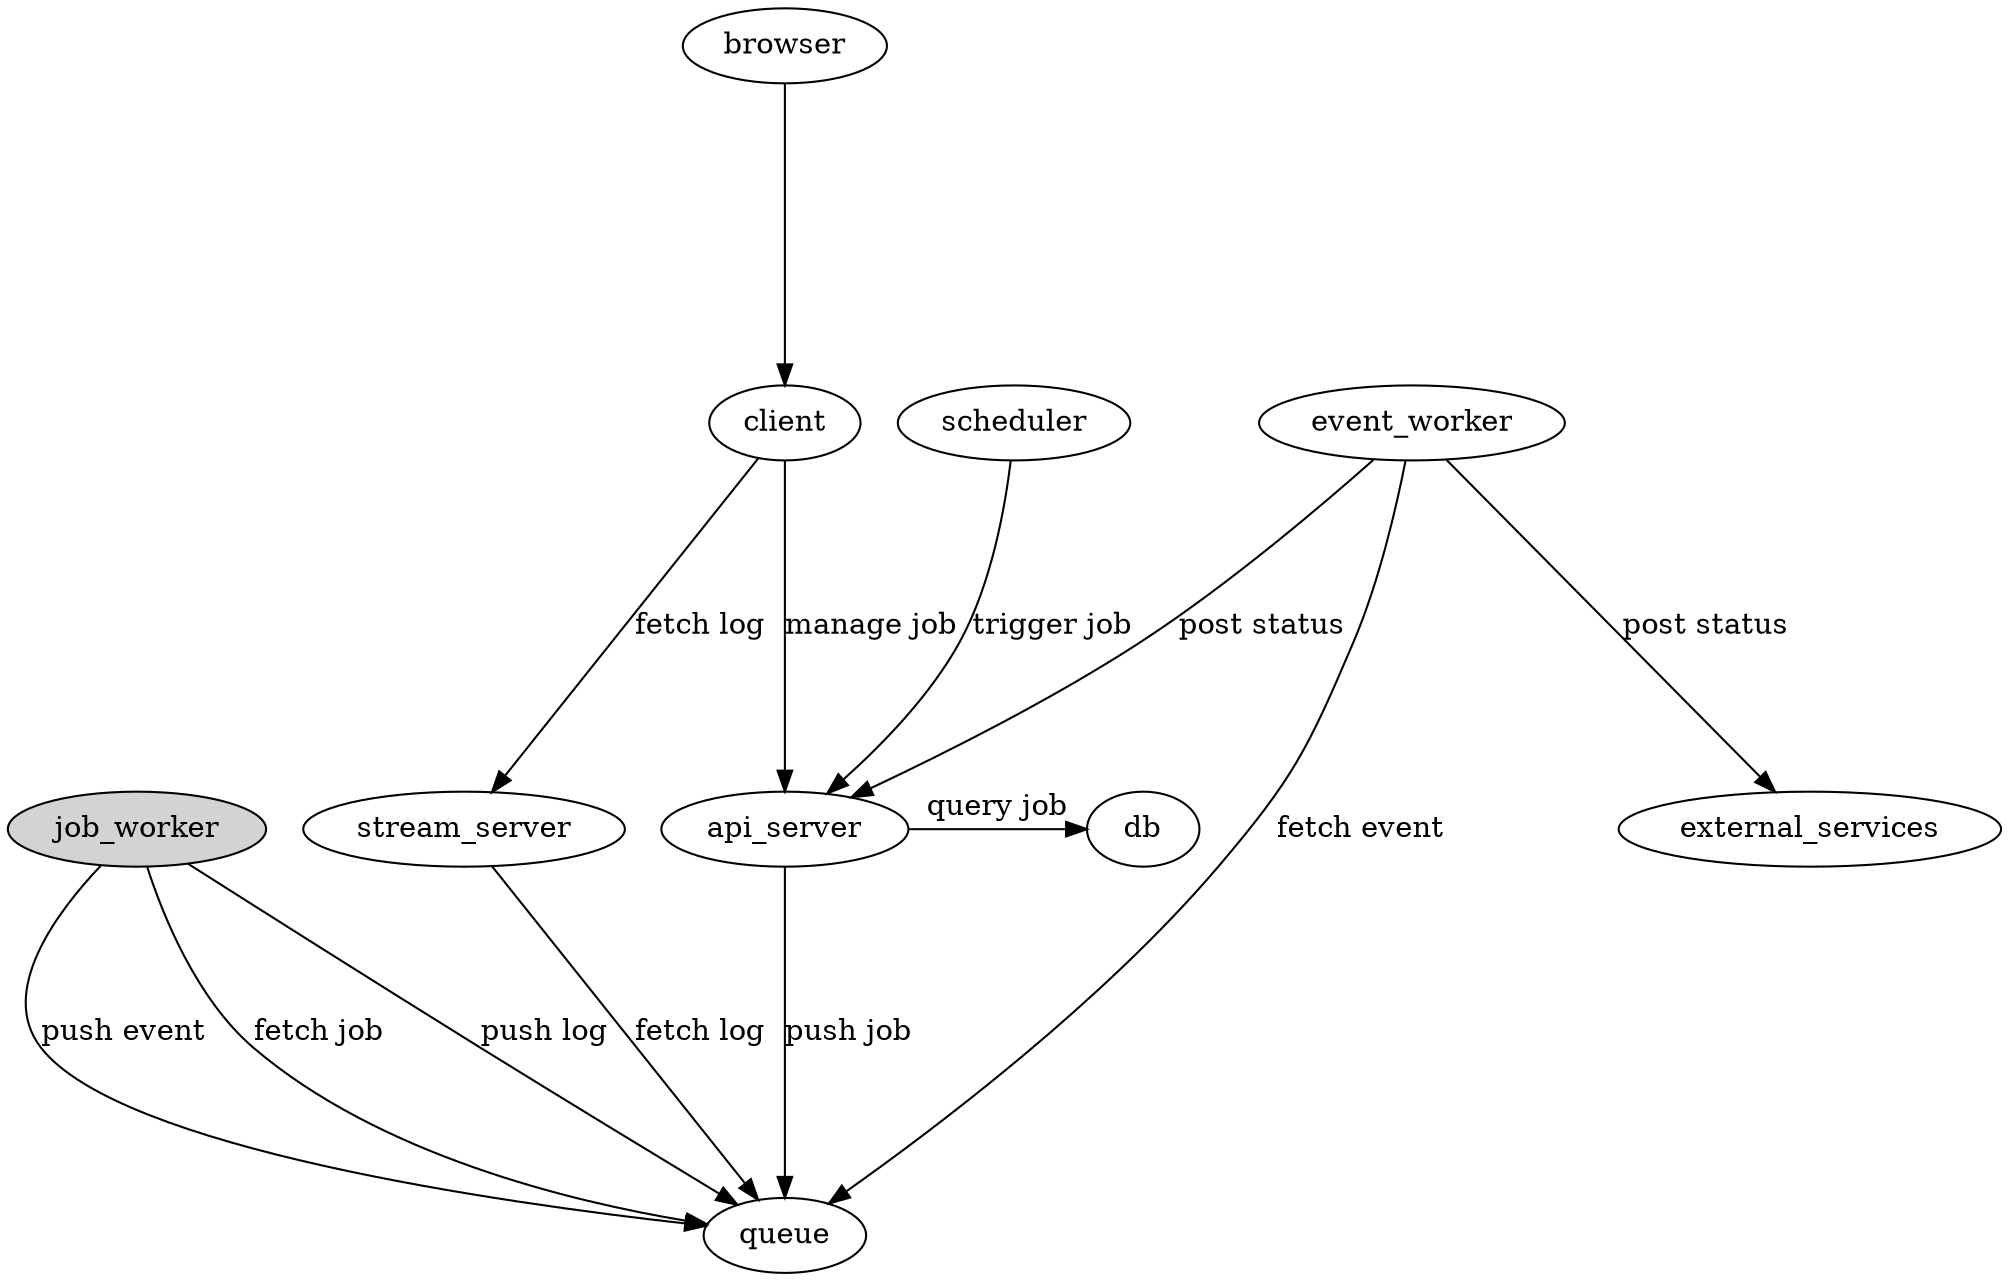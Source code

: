 digraph {
  graph [ ranksep=2.0; ]

  job_worker [style="filled"];
  job_worker -> queue [label="push event"];
  job_worker -> queue [label="fetch job"];
  job_worker -> queue [label="push log"];

  api_server -> queue [label="push job"; weight=10];
  api_server -> db [label="query job"];

  scheduler -> api_server [label="trigger job"];

  client -> api_server [label="manage job"; weight=10];
  client -> stream_server [label="fetch log"];

  stream_server -> queue [label="fetch log"];

  event_worker -> queue [label="fetch event"];
  event_worker -> api_server [label="post status"];
  event_worker -> external_services [label="post status"];

  browser -> client;

  { rank = same; api_server; db }
}

